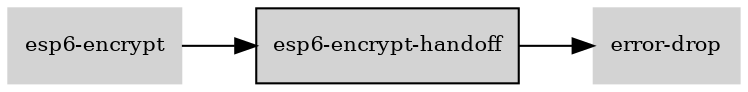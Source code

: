 digraph "esp6_encrypt_handoff_subgraph" {
  rankdir=LR;
  node [shape=box, style=filled, fontsize=10, color=lightgray, fontcolor=black, fillcolor=lightgray];
  "esp6-encrypt-handoff" [color=black, fontcolor=black, fillcolor=lightgray];
  edge [fontsize=8];
  "esp6-encrypt-handoff" -> "error-drop";
  "esp6-encrypt" -> "esp6-encrypt-handoff";
}
